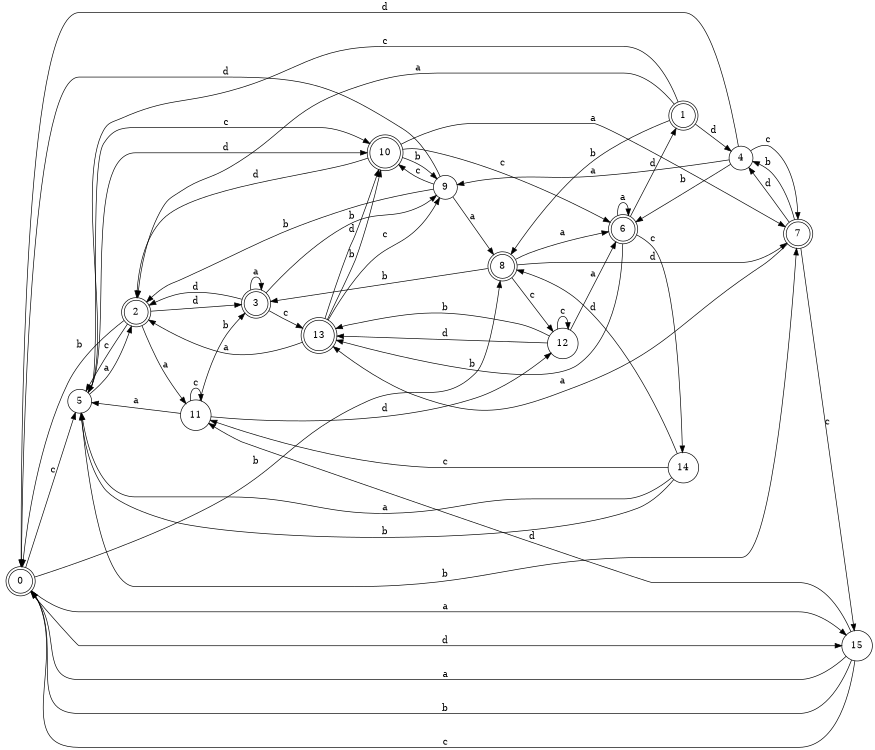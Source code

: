 digraph n13_5 {
__start0 [label="" shape="none"];

rankdir=LR;
size="8,5";

s0 [style="rounded,filled", color="black", fillcolor="white" shape="doublecircle", label="0"];
s1 [style="rounded,filled", color="black", fillcolor="white" shape="doublecircle", label="1"];
s2 [style="rounded,filled", color="black", fillcolor="white" shape="doublecircle", label="2"];
s3 [style="rounded,filled", color="black", fillcolor="white" shape="doublecircle", label="3"];
s4 [style="filled", color="black", fillcolor="white" shape="circle", label="4"];
s5 [style="filled", color="black", fillcolor="white" shape="circle", label="5"];
s6 [style="rounded,filled", color="black", fillcolor="white" shape="doublecircle", label="6"];
s7 [style="rounded,filled", color="black", fillcolor="white" shape="doublecircle", label="7"];
s8 [style="rounded,filled", color="black", fillcolor="white" shape="doublecircle", label="8"];
s9 [style="filled", color="black", fillcolor="white" shape="circle", label="9"];
s10 [style="rounded,filled", color="black", fillcolor="white" shape="doublecircle", label="10"];
s11 [style="filled", color="black", fillcolor="white" shape="circle", label="11"];
s12 [style="filled", color="black", fillcolor="white" shape="circle", label="12"];
s13 [style="rounded,filled", color="black", fillcolor="white" shape="doublecircle", label="13"];
s14 [style="filled", color="black", fillcolor="white" shape="circle", label="14"];
s15 [style="filled", color="black", fillcolor="white" shape="circle", label="15"];
s0 -> s15 [label="a"];
s0 -> s8 [label="b"];
s0 -> s5 [label="c"];
s0 -> s15 [label="d"];
s1 -> s2 [label="a"];
s1 -> s8 [label="b"];
s1 -> s5 [label="c"];
s1 -> s4 [label="d"];
s2 -> s11 [label="a"];
s2 -> s0 [label="b"];
s2 -> s5 [label="c"];
s2 -> s3 [label="d"];
s3 -> s3 [label="a"];
s3 -> s9 [label="b"];
s3 -> s13 [label="c"];
s3 -> s2 [label="d"];
s4 -> s9 [label="a"];
s4 -> s6 [label="b"];
s4 -> s7 [label="c"];
s4 -> s0 [label="d"];
s5 -> s2 [label="a"];
s5 -> s7 [label="b"];
s5 -> s10 [label="c"];
s5 -> s10 [label="d"];
s6 -> s6 [label="a"];
s6 -> s13 [label="b"];
s6 -> s14 [label="c"];
s6 -> s1 [label="d"];
s7 -> s13 [label="a"];
s7 -> s4 [label="b"];
s7 -> s15 [label="c"];
s7 -> s4 [label="d"];
s8 -> s6 [label="a"];
s8 -> s3 [label="b"];
s8 -> s12 [label="c"];
s8 -> s7 [label="d"];
s9 -> s8 [label="a"];
s9 -> s2 [label="b"];
s9 -> s10 [label="c"];
s9 -> s0 [label="d"];
s10 -> s7 [label="a"];
s10 -> s9 [label="b"];
s10 -> s6 [label="c"];
s10 -> s2 [label="d"];
s11 -> s5 [label="a"];
s11 -> s3 [label="b"];
s11 -> s11 [label="c"];
s11 -> s12 [label="d"];
s12 -> s6 [label="a"];
s12 -> s13 [label="b"];
s12 -> s12 [label="c"];
s12 -> s13 [label="d"];
s13 -> s2 [label="a"];
s13 -> s10 [label="b"];
s13 -> s9 [label="c"];
s13 -> s10 [label="d"];
s14 -> s5 [label="a"];
s14 -> s5 [label="b"];
s14 -> s11 [label="c"];
s14 -> s8 [label="d"];
s15 -> s0 [label="a"];
s15 -> s0 [label="b"];
s15 -> s0 [label="c"];
s15 -> s11 [label="d"];

}